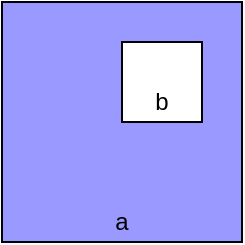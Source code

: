 <mxfile version="12.7.9" type="github"><diagram id="pO4lEKl2xYDq53UTurTj" name="Page-1"><mxGraphModel dx="1038" dy="548" grid="1" gridSize="10" guides="1" tooltips="1" connect="1" arrows="1" fold="1" page="1" pageScale="1" pageWidth="850" pageHeight="1100" math="0" shadow="0"><root><mxCell id="0"/><mxCell id="1" parent="0"/><mxCell id="xoKn6ZJeZqZ63cYBRULa-1" value="" style="whiteSpace=wrap;html=1;aspect=fixed;fillColor=#9999FF;" vertex="1" parent="1"><mxGeometry x="40" y="40" width="120" height="120" as="geometry"/></mxCell><mxCell id="xoKn6ZJeZqZ63cYBRULa-2" value="" style="whiteSpace=wrap;html=1;aspect=fixed;" vertex="1" parent="1"><mxGeometry x="100" y="60" width="40" height="40" as="geometry"/></mxCell><mxCell id="xoKn6ZJeZqZ63cYBRULa-3" value="a" style="text;html=1;strokeColor=none;fillColor=none;align=center;verticalAlign=middle;whiteSpace=wrap;rounded=0;" vertex="1" parent="1"><mxGeometry x="80" y="140" width="40" height="20" as="geometry"/></mxCell><mxCell id="xoKn6ZJeZqZ63cYBRULa-4" value="b" style="text;html=1;strokeColor=none;fillColor=none;align=center;verticalAlign=middle;whiteSpace=wrap;rounded=0;" vertex="1" parent="1"><mxGeometry x="100" y="80" width="40" height="20" as="geometry"/></mxCell></root></mxGraphModel></diagram></mxfile>